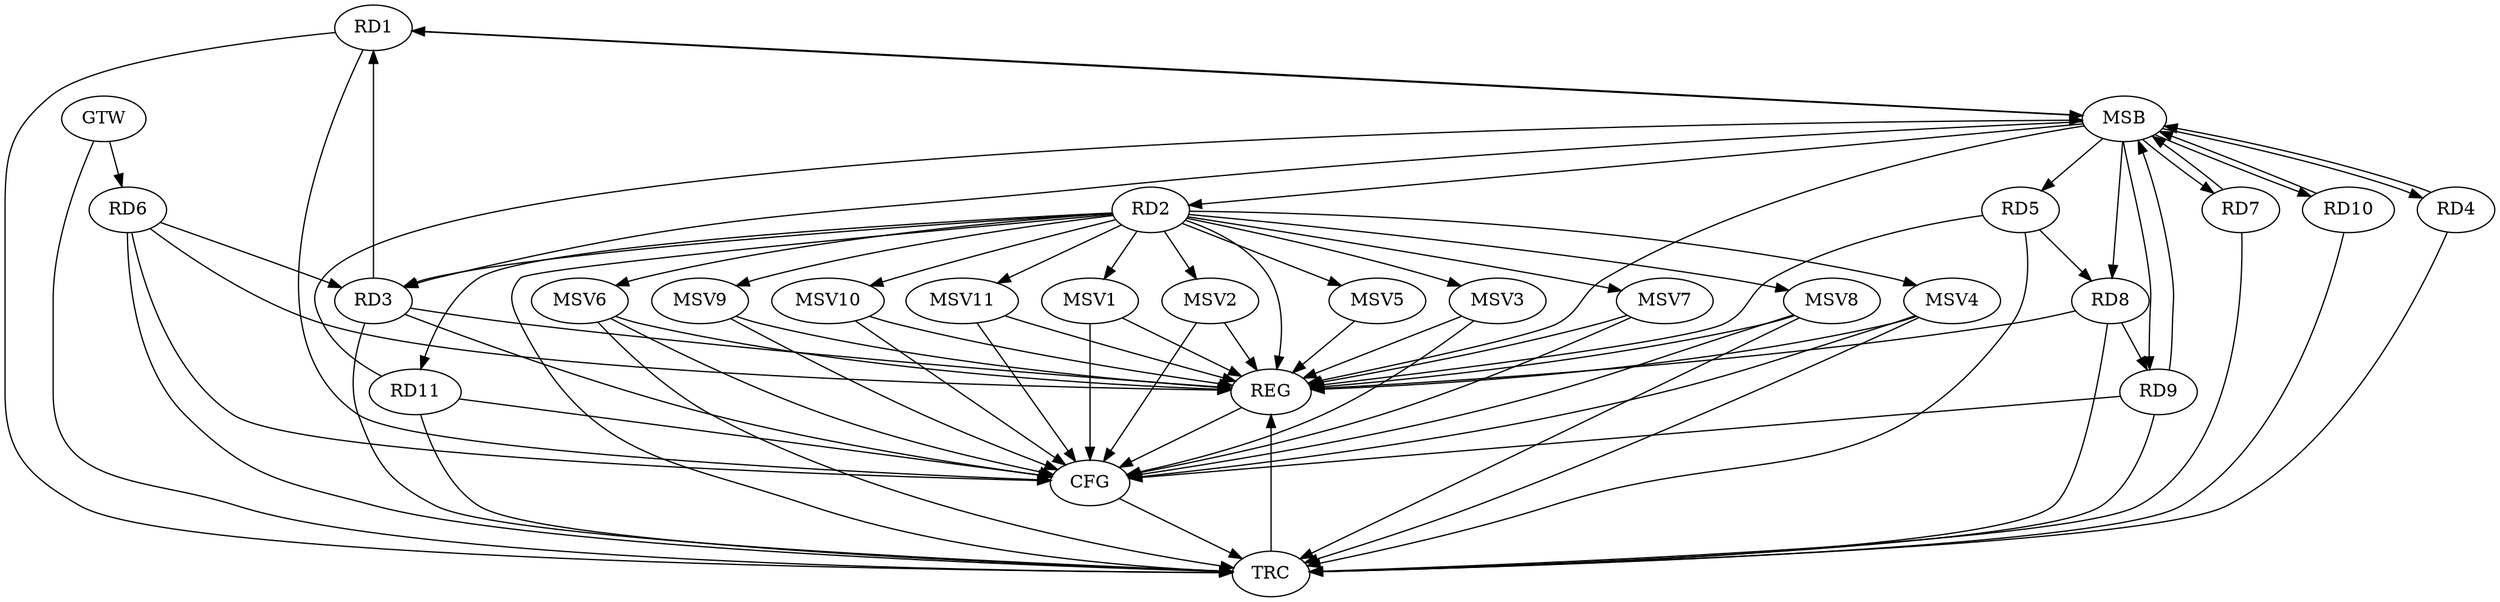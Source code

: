 strict digraph G {
  RD1 [ label="RD1" ];
  RD2 [ label="RD2" ];
  RD3 [ label="RD3" ];
  RD4 [ label="RD4" ];
  RD5 [ label="RD5" ];
  RD6 [ label="RD6" ];
  RD7 [ label="RD7" ];
  RD8 [ label="RD8" ];
  RD9 [ label="RD9" ];
  RD10 [ label="RD10" ];
  RD11 [ label="RD11" ];
  GTW [ label="GTW" ];
  REG [ label="REG" ];
  MSB [ label="MSB" ];
  CFG [ label="CFG" ];
  TRC [ label="TRC" ];
  MSV1 [ label="MSV1" ];
  MSV2 [ label="MSV2" ];
  MSV3 [ label="MSV3" ];
  MSV4 [ label="MSV4" ];
  MSV5 [ label="MSV5" ];
  MSV6 [ label="MSV6" ];
  MSV7 [ label="MSV7" ];
  MSV8 [ label="MSV8" ];
  MSV9 [ label="MSV9" ];
  MSV10 [ label="MSV10" ];
  MSV11 [ label="MSV11" ];
  RD3 -> RD1;
  RD2 -> RD3;
  RD2 -> RD11;
  RD6 -> RD3;
  RD5 -> RD8;
  RD8 -> RD9;
  GTW -> RD6;
  RD2 -> REG;
  RD3 -> REG;
  RD5 -> REG;
  RD6 -> REG;
  RD8 -> REG;
  RD1 -> MSB;
  MSB -> RD7;
  MSB -> RD9;
  MSB -> RD10;
  MSB -> REG;
  RD4 -> MSB;
  MSB -> RD1;
  MSB -> RD3;
  MSB -> RD8;
  RD7 -> MSB;
  RD9 -> MSB;
  MSB -> RD2;
  MSB -> RD4;
  MSB -> RD5;
  RD10 -> MSB;
  RD11 -> MSB;
  RD3 -> CFG;
  RD9 -> CFG;
  RD1 -> CFG;
  RD11 -> CFG;
  RD6 -> CFG;
  REG -> CFG;
  RD1 -> TRC;
  RD2 -> TRC;
  RD3 -> TRC;
  RD4 -> TRC;
  RD5 -> TRC;
  RD6 -> TRC;
  RD7 -> TRC;
  RD8 -> TRC;
  RD9 -> TRC;
  RD10 -> TRC;
  RD11 -> TRC;
  GTW -> TRC;
  CFG -> TRC;
  TRC -> REG;
  RD2 -> MSV1;
  MSV1 -> REG;
  MSV1 -> CFG;
  RD2 -> MSV2;
  MSV2 -> REG;
  MSV2 -> CFG;
  RD2 -> MSV3;
  MSV3 -> REG;
  MSV3 -> CFG;
  RD2 -> MSV4;
  RD2 -> MSV5;
  MSV4 -> REG;
  MSV4 -> TRC;
  MSV4 -> CFG;
  MSV5 -> REG;
  RD2 -> MSV6;
  RD2 -> MSV7;
  MSV6 -> REG;
  MSV6 -> TRC;
  MSV6 -> CFG;
  MSV7 -> REG;
  MSV7 -> CFG;
  RD2 -> MSV8;
  MSV8 -> REG;
  MSV8 -> TRC;
  MSV8 -> CFG;
  RD2 -> MSV9;
  RD2 -> MSV10;
  RD2 -> MSV11;
  MSV9 -> REG;
  MSV9 -> CFG;
  MSV10 -> REG;
  MSV10 -> CFG;
  MSV11 -> REG;
  MSV11 -> CFG;
}
